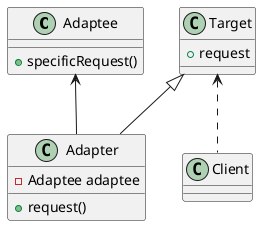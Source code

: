 @startuml
class Adaptee {
  + specificRequest()
}

class Adapter {
  - Adaptee adaptee
  + request()
}

Adaptee <-- Adapter

class Target {
  + request
}

Target <|-- Adapter

Target <.. Client

@enduml
